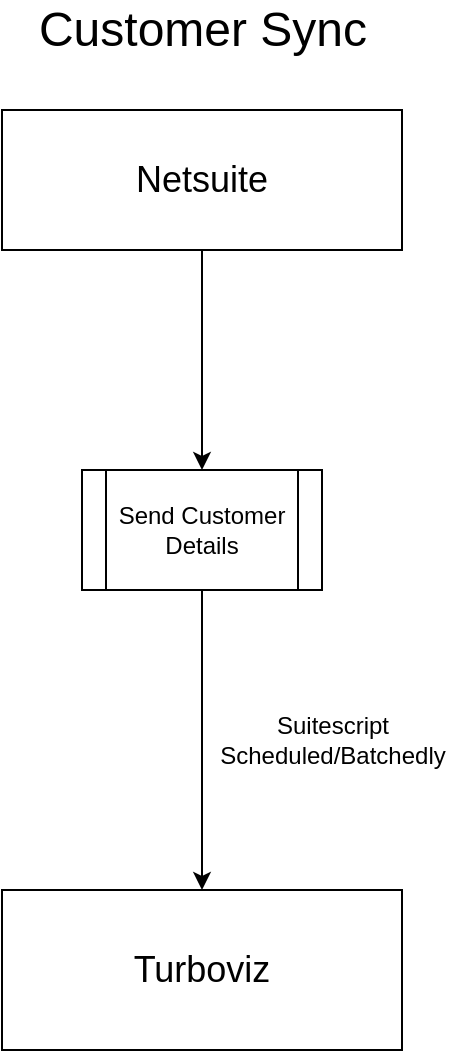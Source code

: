 <mxfile version="13.10.6" type="github">
  <diagram id="EYjGuYK-TCy-TXoITqiG" name="Page-1">
    <mxGraphModel dx="1422" dy="762" grid="1" gridSize="10" guides="1" tooltips="1" connect="1" arrows="1" fold="1" page="1" pageScale="1" pageWidth="827" pageHeight="1169" math="0" shadow="0">
      <root>
        <mxCell id="0" />
        <mxCell id="1" parent="0" />
        <mxCell id="U24qViPOpm4FCEwBpofj-8" value="" style="edgeStyle=orthogonalEdgeStyle;rounded=0;orthogonalLoop=1;jettySize=auto;html=1;" edge="1" parent="1" source="U24qViPOpm4FCEwBpofj-9" target="U24qViPOpm4FCEwBpofj-12">
          <mxGeometry relative="1" as="geometry" />
        </mxCell>
        <mxCell id="U24qViPOpm4FCEwBpofj-9" value="&lt;font style=&quot;font-size: 18px&quot;&gt;Netsuite&lt;/font&gt;" style="rounded=0;whiteSpace=wrap;html=1;" vertex="1" parent="1">
          <mxGeometry x="320" y="90" width="200" height="70" as="geometry" />
        </mxCell>
        <mxCell id="U24qViPOpm4FCEwBpofj-10" value="&lt;font style=&quot;font-size: 18px&quot;&gt;Turboviz&lt;/font&gt;" style="rounded=0;whiteSpace=wrap;html=1;" vertex="1" parent="1">
          <mxGeometry x="320" y="480" width="200" height="80" as="geometry" />
        </mxCell>
        <mxCell id="U24qViPOpm4FCEwBpofj-11" style="edgeStyle=orthogonalEdgeStyle;rounded=0;orthogonalLoop=1;jettySize=auto;html=1;" edge="1" parent="1" source="U24qViPOpm4FCEwBpofj-12" target="U24qViPOpm4FCEwBpofj-10">
          <mxGeometry relative="1" as="geometry" />
        </mxCell>
        <mxCell id="U24qViPOpm4FCEwBpofj-12" value="Send Customer Details" style="shape=process;whiteSpace=wrap;html=1;backgroundOutline=1;" vertex="1" parent="1">
          <mxGeometry x="360" y="270" width="120" height="60" as="geometry" />
        </mxCell>
        <mxCell id="U24qViPOpm4FCEwBpofj-13" value="Suitescript&lt;br&gt;Scheduled/Batchedly" style="text;html=1;align=center;verticalAlign=middle;resizable=0;points=[];autosize=1;" vertex="1" parent="1">
          <mxGeometry x="420" y="390" width="130" height="30" as="geometry" />
        </mxCell>
        <mxCell id="U24qViPOpm4FCEwBpofj-14" value="&lt;font style=&quot;font-size: 24px&quot;&gt;Customer Sync&lt;/font&gt;" style="text;html=1;align=center;verticalAlign=middle;resizable=0;points=[];autosize=1;" vertex="1" parent="1">
          <mxGeometry x="330" y="40" width="180" height="20" as="geometry" />
        </mxCell>
      </root>
    </mxGraphModel>
  </diagram>
</mxfile>
